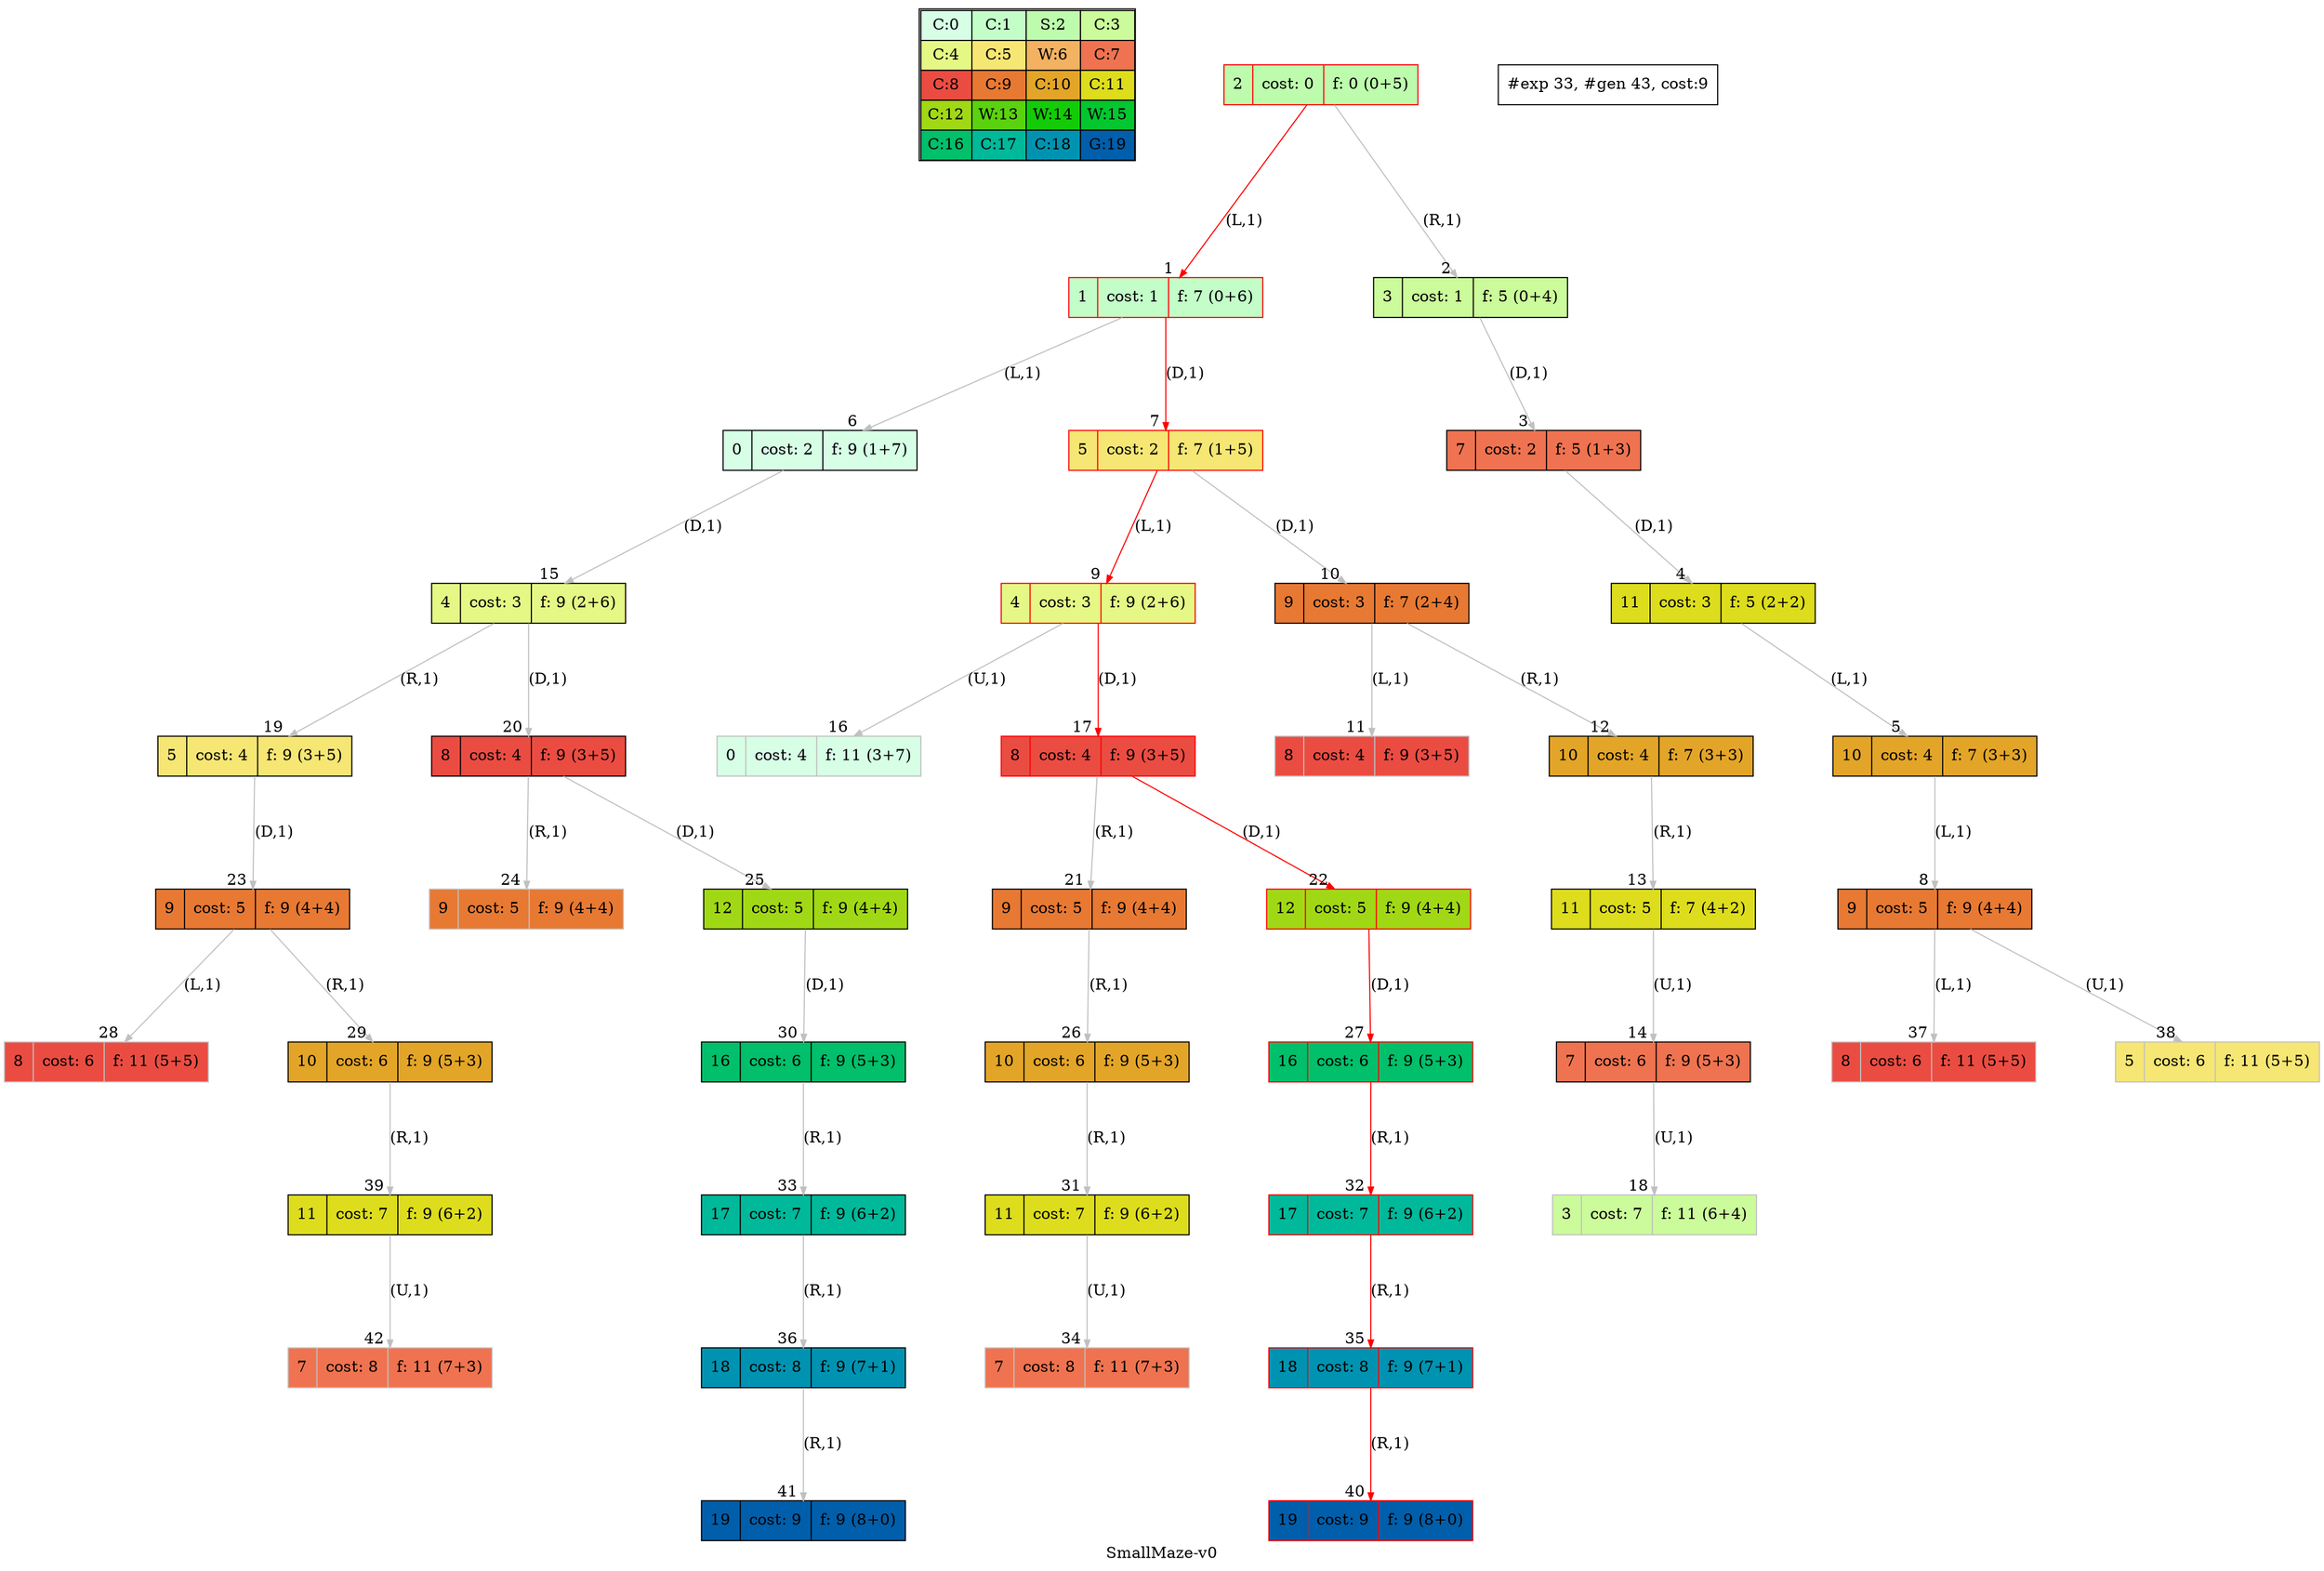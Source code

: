 digraph SmallMaze { label="SmallMaze-v0" nodesep=1 ranksep="1.2" node [shape=record] edge [arrowsize=0.7] 
subgraph MAP {label=Map;map [shape=plaintext label=<<table border="1" cellpadding="5" cellspacing="0" cellborder="1"><tr><td bgcolor="0.39803922 0.15947579 0.99679532 1.        ">C:0</td><td bgcolor="0.35098039 0.23194764 0.99315867 1.        ">C:1</td><td bgcolor="0.29607843 0.31486959 0.98720184 1.        ">S:2</td><td bgcolor="0.24901961 0.38410575 0.98063477 1.        ">C:3</td></tr><tr><td bgcolor="0.19411765 0.46220388 0.97128103 1.        ">C:4</td><td bgcolor="0.14705882 0.52643216 0.96182564 1.        ">C:5</td><td bgcolor="0.09215686 0.59770746 0.94913494 1.        ">W:6</td><td bgcolor="0.0372549  0.66454018 0.93467977 1.        ">C:7</td></tr><tr><td bgcolor="0.00980392 0.71791192 0.92090552 1.        ">C:8</td><td bgcolor="0.06470588 0.77520398 0.9032472  1.        ">C:9</td><td bgcolor="0.11176471 0.81974048 0.88677369 1.        ">C:10</td><td bgcolor="0.16666667 0.8660254  0.8660254  1.        ">C:11</td></tr><tr><td bgcolor="0.21372549 0.9005867  0.84695821 1.        ">C:12</td><td bgcolor="0.26862745 0.93467977 0.82325295 1.        ">W:13</td><td bgcolor="0.32352941 0.96182564 0.79801723 1.        ">W:14</td><td bgcolor="0.37058824 0.97940977 0.77520398 1.        ">W:15</td></tr><tr><td bgcolor="0.4254902  0.99315867 0.74725253 1.        ">C:16</td><td bgcolor="0.47254902 0.99907048 0.72218645 1.        ">C:17</td><td bgcolor="0.52745098 0.99907048 0.69169844 1.        ">C:18</td><td bgcolor="0.5745098  0.99315867 0.66454018 1.        ">G:19</td></tr></table>>]} 
"0_2" [label="<f0>2 |<f1> cost: 0 |<f2> f: 0 (0+5)", style=filled color=grey fillcolor="0.29607843 0.31486959 0.98720184 1.        "];  
"0_2" [label="<f0>2 |<f1> cost: 0 |<f2> f: 0 (0+5)", style=filled color=black color=red fillcolor="0.29607843 0.31486959 0.98720184 1.        "];  "0_2.1-0" [label="<f0>1 |<f1> cost: 1 |<f2> f: 7 (0+6)", style=filled color=grey color=red fillcolor="0.35098039 0.23194764 0.99315867 1.        "];   "0_2" -> "0_2.1-0" [label="(L,1)" headlabel=" 1 " color=grey color=red ]; 
"0_2.3-1" [label="<f0>3 |<f1> cost: 1 |<f2> f: 5 (0+4)", style=filled color=grey fillcolor="0.24901961 0.38410575 0.98063477 1.        "];   "0_2" -> "0_2.3-1" [label="(R,1)" headlabel=" 2 " color=grey ]; 
"0_2.3-1" [label="<f0>3 |<f1> cost: 1 |<f2> f: 5 (0+4)", style=filled color=black fillcolor="0.24901961 0.38410575 0.98063477 1.        "];  "0_2.3.7-3" [label="<f0>7 |<f1> cost: 2 |<f2> f: 5 (1+3)", style=filled color=grey fillcolor="0.0372549  0.66454018 0.93467977 1.        "];   "0_2.3-1" -> "0_2.3.7-3" [label="(D,1)" headlabel=" 3 " color=grey ]; 
"0_2.3.7-3" [label="<f0>7 |<f1> cost: 2 |<f2> f: 5 (1+3)", style=filled color=black fillcolor="0.0372549  0.66454018 0.93467977 1.        "];  "0_2.3.7.11-3" [label="<f0>11 |<f1> cost: 3 |<f2> f: 5 (2+2)", style=filled color=grey fillcolor="0.16666667 0.8660254  0.8660254  1.        "];   "0_2.3.7-3" -> "0_2.3.7.11-3" [label="(D,1)" headlabel=" 4 " color=grey ]; 
"0_2.3.7.11-3" [label="<f0>11 |<f1> cost: 3 |<f2> f: 5 (2+2)", style=filled color=black fillcolor="0.16666667 0.8660254  0.8660254  1.        "];  "0_2.3.7.11.10-0" [label="<f0>10 |<f1> cost: 4 |<f2> f: 7 (3+3)", style=filled color=grey fillcolor="0.11176471 0.81974048 0.88677369 1.        "];   "0_2.3.7.11-3" -> "0_2.3.7.11.10-0" [label="(L,1)" headlabel=" 5 " color=grey ]; 
"0_2.1-0" [label="<f0>1 |<f1> cost: 1 |<f2> f: 7 (0+6)", style=filled color=black color=red fillcolor="0.35098039 0.23194764 0.99315867 1.        "];  "0_2.1.0-0" [label="<f0>0 |<f1> cost: 2 |<f2> f: 9 (1+7)", style=filled color=grey fillcolor="0.39803922 0.15947579 0.99679532 1.        "];   "0_2.1-0" -> "0_2.1.0-0" [label="(L,1)" headlabel=" 6 " color=grey ]; 
"0_2.1.5-3" [label="<f0>5 |<f1> cost: 2 |<f2> f: 7 (1+5)", style=filled color=grey color=red fillcolor="0.14705882 0.52643216 0.96182564 1.        "];   "0_2.1-0" -> "0_2.1.5-3" [label="(D,1)" headlabel=" 7 " color=grey color=red ]; 
"0_2.3.7.11.10-0" [label="<f0>10 |<f1> cost: 4 |<f2> f: 7 (3+3)", style=filled color=black fillcolor="0.11176471 0.81974048 0.88677369 1.        "];  "0_2.3.7.11.10.9-0" [label="<f0>9 |<f1> cost: 5 |<f2> f: 9 (4+4)", style=filled color=grey fillcolor="0.06470588 0.77520398 0.9032472  1.        "];   "0_2.3.7.11.10-0" -> "0_2.3.7.11.10.9-0" [label="(L,1)" headlabel=" 8 " color=grey ]; 
"0_2.1.5-3" [label="<f0>5 |<f1> cost: 2 |<f2> f: 7 (1+5)", style=filled color=black color=red fillcolor="0.14705882 0.52643216 0.96182564 1.        "];  "0_2.1.5.4-0" [label="<f0>4 |<f1> cost: 3 |<f2> f: 9 (2+6)", style=filled color=grey color=red fillcolor="0.19411765 0.46220388 0.97128103 1.        "];   "0_2.1.5-3" -> "0_2.1.5.4-0" [label="(L,1)" headlabel=" 9 " color=grey color=red ]; 
"0_2.1.5.9-3" [label="<f0>9 |<f1> cost: 3 |<f2> f: 7 (2+4)", style=filled color=grey fillcolor="0.06470588 0.77520398 0.9032472  1.        "];   "0_2.1.5-3" -> "0_2.1.5.9-3" [label="(D,1)" headlabel=" 10 " color=grey ]; 
"0_2.1.5.9-3" [label="<f0>9 |<f1> cost: 3 |<f2> f: 7 (2+4)", style=filled color=black fillcolor="0.06470588 0.77520398 0.9032472  1.        "];  "0_2.1.5.9.8-0" [label="<f0>8 |<f1> cost: 4 |<f2> f: 9 (3+5)", style=filled color=grey fillcolor="0.00980392 0.71791192 0.92090552 1.        "];   "0_2.1.5.9-3" -> "0_2.1.5.9.8-0" [label="(L,1)" headlabel=" 11 " color=grey ]; 
"0_2.1.5.9.10-1" [label="<f0>10 |<f1> cost: 4 |<f2> f: 7 (3+3)", style=filled color=grey fillcolor="0.11176471 0.81974048 0.88677369 1.        "];   "0_2.1.5.9-3" -> "0_2.1.5.9.10-1" [label="(R,1)" headlabel=" 12 " color=grey ]; 
"0_2.1.5.9.10-1" [label="<f0>10 |<f1> cost: 4 |<f2> f: 7 (3+3)", style=filled color=black fillcolor="0.11176471 0.81974048 0.88677369 1.        "];  "0_2.1.5.9.10.11-1" [label="<f0>11 |<f1> cost: 5 |<f2> f: 7 (4+2)", style=filled color=grey fillcolor="0.16666667 0.8660254  0.8660254  1.        "];   "0_2.1.5.9.10-1" -> "0_2.1.5.9.10.11-1" [label="(R,1)" headlabel=" 13 " color=grey ]; 
"0_2.1.5.9.10.11-1" [label="<f0>11 |<f1> cost: 5 |<f2> f: 7 (4+2)", style=filled color=black fillcolor="0.16666667 0.8660254  0.8660254  1.        "];  "0_2.1.5.9.10.11.7-2" [label="<f0>7 |<f1> cost: 6 |<f2> f: 9 (5+3)", style=filled color=grey fillcolor="0.0372549  0.66454018 0.93467977 1.        "];   "0_2.1.5.9.10.11-1" -> "0_2.1.5.9.10.11.7-2" [label="(U,1)" headlabel=" 14 " color=grey ]; 
"0_2.1.0-0" [label="<f0>0 |<f1> cost: 2 |<f2> f: 9 (1+7)", style=filled color=black fillcolor="0.39803922 0.15947579 0.99679532 1.        "];  "0_2.1.0.4-3" [label="<f0>4 |<f1> cost: 3 |<f2> f: 9 (2+6)", style=filled color=grey fillcolor="0.19411765 0.46220388 0.97128103 1.        "];   "0_2.1.0-0" -> "0_2.1.0.4-3" [label="(D,1)" headlabel=" 15 " color=grey ]; 
"0_2.1.5.4-0" [label="<f0>4 |<f1> cost: 3 |<f2> f: 9 (2+6)", style=filled color=black color=red fillcolor="0.19411765 0.46220388 0.97128103 1.        "];  "0_2.1.5.4.0-2" [label="<f0>0 |<f1> cost: 4 |<f2> f: 11 (3+7)", style=filled color=grey fillcolor="0.39803922 0.15947579 0.99679532 1.        "];   "0_2.1.5.4-0" -> "0_2.1.5.4.0-2" [label="(U,1)" headlabel=" 16 " color=grey ]; 
"0_2.1.5.4.8-3" [label="<f0>8 |<f1> cost: 4 |<f2> f: 9 (3+5)", style=filled color=grey color=red fillcolor="0.00980392 0.71791192 0.92090552 1.        "];   "0_2.1.5.4-0" -> "0_2.1.5.4.8-3" [label="(D,1)" headlabel=" 17 " color=grey color=red ]; 
"0_2.1.5.9.10.11.7-2" [label="<f0>7 |<f1> cost: 6 |<f2> f: 9 (5+3)", style=filled color=black fillcolor="0.0372549  0.66454018 0.93467977 1.        "];  "0_2.1.5.9.10.11.7.3-2" [label="<f0>3 |<f1> cost: 7 |<f2> f: 11 (6+4)", style=filled color=grey fillcolor="0.24901961 0.38410575 0.98063477 1.        "];   "0_2.1.5.9.10.11.7-2" -> "0_2.1.5.9.10.11.7.3-2" [label="(U,1)" headlabel=" 18 " color=grey ]; 
"0_2.1.0.4-3" [label="<f0>4 |<f1> cost: 3 |<f2> f: 9 (2+6)", style=filled color=black fillcolor="0.19411765 0.46220388 0.97128103 1.        "];  "0_2.1.0.4.5-1" [label="<f0>5 |<f1> cost: 4 |<f2> f: 9 (3+5)", style=filled color=grey fillcolor="0.14705882 0.52643216 0.96182564 1.        "];   "0_2.1.0.4-3" -> "0_2.1.0.4.5-1" [label="(R,1)" headlabel=" 19 " color=grey ]; 
"0_2.1.0.4.8-3" [label="<f0>8 |<f1> cost: 4 |<f2> f: 9 (3+5)", style=filled color=grey fillcolor="0.00980392 0.71791192 0.92090552 1.        "];   "0_2.1.0.4-3" -> "0_2.1.0.4.8-3" [label="(D,1)" headlabel=" 20 " color=grey ]; 
"0_2.1.5.4.8-3" [label="<f0>8 |<f1> cost: 4 |<f2> f: 9 (3+5)", style=filled color=black color=red fillcolor="0.00980392 0.71791192 0.92090552 1.        "];  "0_2.1.5.4.8.9-1" [label="<f0>9 |<f1> cost: 5 |<f2> f: 9 (4+4)", style=filled color=grey fillcolor="0.06470588 0.77520398 0.9032472  1.        "];   "0_2.1.5.4.8-3" -> "0_2.1.5.4.8.9-1" [label="(R,1)" headlabel=" 21 " color=grey ]; 
"0_2.1.5.4.8.12-3" [label="<f0>12 |<f1> cost: 5 |<f2> f: 9 (4+4)", style=filled color=grey color=red fillcolor="0.21372549 0.9005867  0.84695821 1.        "];   "0_2.1.5.4.8-3" -> "0_2.1.5.4.8.12-3" [label="(D,1)" headlabel=" 22 " color=grey color=red ]; 
"0_2.1.0.4.5-1" [label="<f0>5 |<f1> cost: 4 |<f2> f: 9 (3+5)", style=filled color=black fillcolor="0.14705882 0.52643216 0.96182564 1.        "];  "0_2.1.0.4.5.9-3" [label="<f0>9 |<f1> cost: 5 |<f2> f: 9 (4+4)", style=filled color=grey fillcolor="0.06470588 0.77520398 0.9032472  1.        "];   "0_2.1.0.4.5-1" -> "0_2.1.0.4.5.9-3" [label="(D,1)" headlabel=" 23 " color=grey ]; 
"0_2.1.0.4.8-3" [label="<f0>8 |<f1> cost: 4 |<f2> f: 9 (3+5)", style=filled color=black fillcolor="0.00980392 0.71791192 0.92090552 1.        "];  "0_2.1.0.4.8.9-1" [label="<f0>9 |<f1> cost: 5 |<f2> f: 9 (4+4)", style=filled color=grey fillcolor="0.06470588 0.77520398 0.9032472  1.        "];   "0_2.1.0.4.8-3" -> "0_2.1.0.4.8.9-1" [label="(R,1)" headlabel=" 24 " color=grey ]; 
"0_2.1.0.4.8.12-3" [label="<f0>12 |<f1> cost: 5 |<f2> f: 9 (4+4)", style=filled color=grey fillcolor="0.21372549 0.9005867  0.84695821 1.        "];   "0_2.1.0.4.8-3" -> "0_2.1.0.4.8.12-3" [label="(D,1)" headlabel=" 25 " color=grey ]; 
"0_2.1.5.4.8.9-1" [label="<f0>9 |<f1> cost: 5 |<f2> f: 9 (4+4)", style=filled color=black fillcolor="0.06470588 0.77520398 0.9032472  1.        "];  "0_2.1.5.4.8.9.10-1" [label="<f0>10 |<f1> cost: 6 |<f2> f: 9 (5+3)", style=filled color=grey fillcolor="0.11176471 0.81974048 0.88677369 1.        "];   "0_2.1.5.4.8.9-1" -> "0_2.1.5.4.8.9.10-1" [label="(R,1)" headlabel=" 26 " color=grey ]; 
"0_2.1.5.4.8.12-3" [label="<f0>12 |<f1> cost: 5 |<f2> f: 9 (4+4)", style=filled color=black color=red fillcolor="0.21372549 0.9005867  0.84695821 1.        "];  "0_2.1.5.4.8.12.16-3" [label="<f0>16 |<f1> cost: 6 |<f2> f: 9 (5+3)", style=filled color=grey color=red fillcolor="0.4254902  0.99315867 0.74725253 1.        "];   "0_2.1.5.4.8.12-3" -> "0_2.1.5.4.8.12.16-3" [label="(D,1)" headlabel=" 27 " color=grey color=red ]; 
"0_2.1.0.4.5.9-3" [label="<f0>9 |<f1> cost: 5 |<f2> f: 9 (4+4)", style=filled color=black fillcolor="0.06470588 0.77520398 0.9032472  1.        "];  "0_2.1.0.4.5.9.8-0" [label="<f0>8 |<f1> cost: 6 |<f2> f: 11 (5+5)", style=filled color=grey fillcolor="0.00980392 0.71791192 0.92090552 1.        "];   "0_2.1.0.4.5.9-3" -> "0_2.1.0.4.5.9.8-0" [label="(L,1)" headlabel=" 28 " color=grey ]; 
"0_2.1.0.4.5.9.10-1" [label="<f0>10 |<f1> cost: 6 |<f2> f: 9 (5+3)", style=filled color=grey fillcolor="0.11176471 0.81974048 0.88677369 1.        "];   "0_2.1.0.4.5.9-3" -> "0_2.1.0.4.5.9.10-1" [label="(R,1)" headlabel=" 29 " color=grey ]; 
"0_2.1.0.4.8.12-3" [label="<f0>12 |<f1> cost: 5 |<f2> f: 9 (4+4)", style=filled color=black fillcolor="0.21372549 0.9005867  0.84695821 1.        "];  "0_2.1.0.4.8.12.16-3" [label="<f0>16 |<f1> cost: 6 |<f2> f: 9 (5+3)", style=filled color=grey fillcolor="0.4254902  0.99315867 0.74725253 1.        "];   "0_2.1.0.4.8.12-3" -> "0_2.1.0.4.8.12.16-3" [label="(D,1)" headlabel=" 30 " color=grey ]; 
"0_2.1.5.4.8.9.10-1" [label="<f0>10 |<f1> cost: 6 |<f2> f: 9 (5+3)", style=filled color=black fillcolor="0.11176471 0.81974048 0.88677369 1.        "];  "0_2.1.5.4.8.9.10.11-1" [label="<f0>11 |<f1> cost: 7 |<f2> f: 9 (6+2)", style=filled color=grey fillcolor="0.16666667 0.8660254  0.8660254  1.        "];   "0_2.1.5.4.8.9.10-1" -> "0_2.1.5.4.8.9.10.11-1" [label="(R,1)" headlabel=" 31 " color=grey ]; 
"0_2.1.5.4.8.12.16-3" [label="<f0>16 |<f1> cost: 6 |<f2> f: 9 (5+3)", style=filled color=black color=red fillcolor="0.4254902  0.99315867 0.74725253 1.        "];  "0_2.1.5.4.8.12.16.17-1" [label="<f0>17 |<f1> cost: 7 |<f2> f: 9 (6+2)", style=filled color=grey color=red fillcolor="0.47254902 0.99907048 0.72218645 1.        "];   "0_2.1.5.4.8.12.16-3" -> "0_2.1.5.4.8.12.16.17-1" [label="(R,1)" headlabel=" 32 " color=grey color=red ]; 
"0_2.1.0.4.8.12.16-3" [label="<f0>16 |<f1> cost: 6 |<f2> f: 9 (5+3)", style=filled color=black fillcolor="0.4254902  0.99315867 0.74725253 1.        "];  "0_2.1.0.4.8.12.16.17-1" [label="<f0>17 |<f1> cost: 7 |<f2> f: 9 (6+2)", style=filled color=grey fillcolor="0.47254902 0.99907048 0.72218645 1.        "];   "0_2.1.0.4.8.12.16-3" -> "0_2.1.0.4.8.12.16.17-1" [label="(R,1)" headlabel=" 33 " color=grey ]; 
"0_2.1.5.4.8.9.10.11-1" [label="<f0>11 |<f1> cost: 7 |<f2> f: 9 (6+2)", style=filled color=black fillcolor="0.16666667 0.8660254  0.8660254  1.        "];  "0_2.1.5.4.8.9.10.11.7-2" [label="<f0>7 |<f1> cost: 8 |<f2> f: 11 (7+3)", style=filled color=grey fillcolor="0.0372549  0.66454018 0.93467977 1.        "];   "0_2.1.5.4.8.9.10.11-1" -> "0_2.1.5.4.8.9.10.11.7-2" [label="(U,1)" headlabel=" 34 " color=grey ]; 
"0_2.1.5.4.8.12.16.17-1" [label="<f0>17 |<f1> cost: 7 |<f2> f: 9 (6+2)", style=filled color=black color=red fillcolor="0.47254902 0.99907048 0.72218645 1.        "];  "0_2.1.5.4.8.12.16.17.18-1" [label="<f0>18 |<f1> cost: 8 |<f2> f: 9 (7+1)", style=filled color=grey color=red fillcolor="0.52745098 0.99907048 0.69169844 1.        "];   "0_2.1.5.4.8.12.16.17-1" -> "0_2.1.5.4.8.12.16.17.18-1" [label="(R,1)" headlabel=" 35 " color=grey color=red ]; 
"0_2.1.0.4.8.12.16.17-1" [label="<f0>17 |<f1> cost: 7 |<f2> f: 9 (6+2)", style=filled color=black fillcolor="0.47254902 0.99907048 0.72218645 1.        "];  "0_2.1.0.4.8.12.16.17.18-1" [label="<f0>18 |<f1> cost: 8 |<f2> f: 9 (7+1)", style=filled color=grey fillcolor="0.52745098 0.99907048 0.69169844 1.        "];   "0_2.1.0.4.8.12.16.17-1" -> "0_2.1.0.4.8.12.16.17.18-1" [label="(R,1)" headlabel=" 36 " color=grey ]; 
"0_2.3.7.11.10.9-0" [label="<f0>9 |<f1> cost: 5 |<f2> f: 9 (4+4)", style=filled color=black fillcolor="0.06470588 0.77520398 0.9032472  1.        "];  "0_2.3.7.11.10.9.8-0" [label="<f0>8 |<f1> cost: 6 |<f2> f: 11 (5+5)", style=filled color=grey fillcolor="0.00980392 0.71791192 0.92090552 1.        "];   "0_2.3.7.11.10.9-0" -> "0_2.3.7.11.10.9.8-0" [label="(L,1)" headlabel=" 37 " color=grey ]; 
"0_2.3.7.11.10.9.5-2" [label="<f0>5 |<f1> cost: 6 |<f2> f: 11 (5+5)", style=filled color=grey fillcolor="0.14705882 0.52643216 0.96182564 1.        "];   "0_2.3.7.11.10.9-0" -> "0_2.3.7.11.10.9.5-2" [label="(U,1)" headlabel=" 38 " color=grey ]; 
"0_2.1.0.4.5.9.10-1" [label="<f0>10 |<f1> cost: 6 |<f2> f: 9 (5+3)", style=filled color=black fillcolor="0.11176471 0.81974048 0.88677369 1.        "];  "0_2.1.0.4.5.9.10.11-1" [label="<f0>11 |<f1> cost: 7 |<f2> f: 9 (6+2)", style=filled color=grey fillcolor="0.16666667 0.8660254  0.8660254  1.        "];   "0_2.1.0.4.5.9.10-1" -> "0_2.1.0.4.5.9.10.11-1" [label="(R,1)" headlabel=" 39 " color=grey ]; 
"0_2.1.5.4.8.12.16.17.18-1" [label="<f0>18 |<f1> cost: 8 |<f2> f: 9 (7+1)", style=filled color=black color=red fillcolor="0.52745098 0.99907048 0.69169844 1.        "];  "0_2.1.5.4.8.12.16.17.18.19-1" [label="<f0>19 |<f1> cost: 9 |<f2> f: 9 (8+0)", style=filled color=black color=red fillcolor="0.5745098  0.99315867 0.66454018 1.        "]; /*GOALSTATE*/  "0_2.1.5.4.8.12.16.17.18-1" -> "0_2.1.5.4.8.12.16.17.18.19-1" [label="(R,1)" headlabel=" 40 " color=grey color=red ]; 
"0_2.1.0.4.8.12.16.17.18-1" [label="<f0>18 |<f1> cost: 8 |<f2> f: 9 (7+1)", style=filled color=black fillcolor="0.52745098 0.99907048 0.69169844 1.        "];  "0_2.1.0.4.8.12.16.17.18.19-1" [label="<f0>19 |<f1> cost: 9 |<f2> f: 9 (8+0)", style=filled color=black fillcolor="0.5745098  0.99315867 0.66454018 1.        "]; /*GOALSTATE*/  "0_2.1.0.4.8.12.16.17.18-1" -> "0_2.1.0.4.8.12.16.17.18.19-1" [label="(R,1)" headlabel=" 41 " color=grey ]; 
"0_2.1.0.4.5.9.10.11-1" [label="<f0>11 |<f1> cost: 7 |<f2> f: 9 (6+2)", style=filled color=black fillcolor="0.16666667 0.8660254  0.8660254  1.        "];  "0_2.1.0.4.5.9.10.11.7-2" [label="<f0>7 |<f1> cost: 8 |<f2> f: 11 (7+3)", style=filled color=grey fillcolor="0.0372549  0.66454018 0.93467977 1.        "];   "0_2.1.0.4.5.9.10.11-1" -> "0_2.1.0.4.5.9.10.11.7-2" [label="(U,1)" headlabel=" 42 " color=grey ];
"#exp 33, #gen 43, cost:9" [ shape=box ]; }
